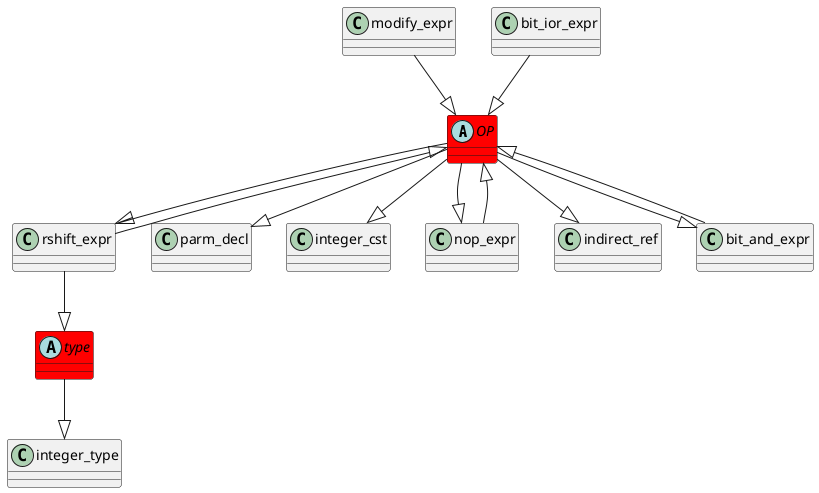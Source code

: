 @startuml
abstract class	OP	 #red	
OP	 --|> 	rshift_expr	
modify_expr	 --|> 	OP	
abstract class	type	 #red	
type	 --|> 	integer_type	
rshift_expr	 --|> 	type	
OP	 --|> 	parm_decl	
rshift_expr	 --|> 	OP	
OP	 --|> 	integer_cst	
nop_expr	 --|> 	OP	
OP	 --|> 	indirect_ref	
OP	 --|> 	bit_and_expr	
bit_ior_expr	 --|> 	OP	
OP	 --|> 	nop_expr	
bit_and_expr	 --|> 	OP	
@enduml
